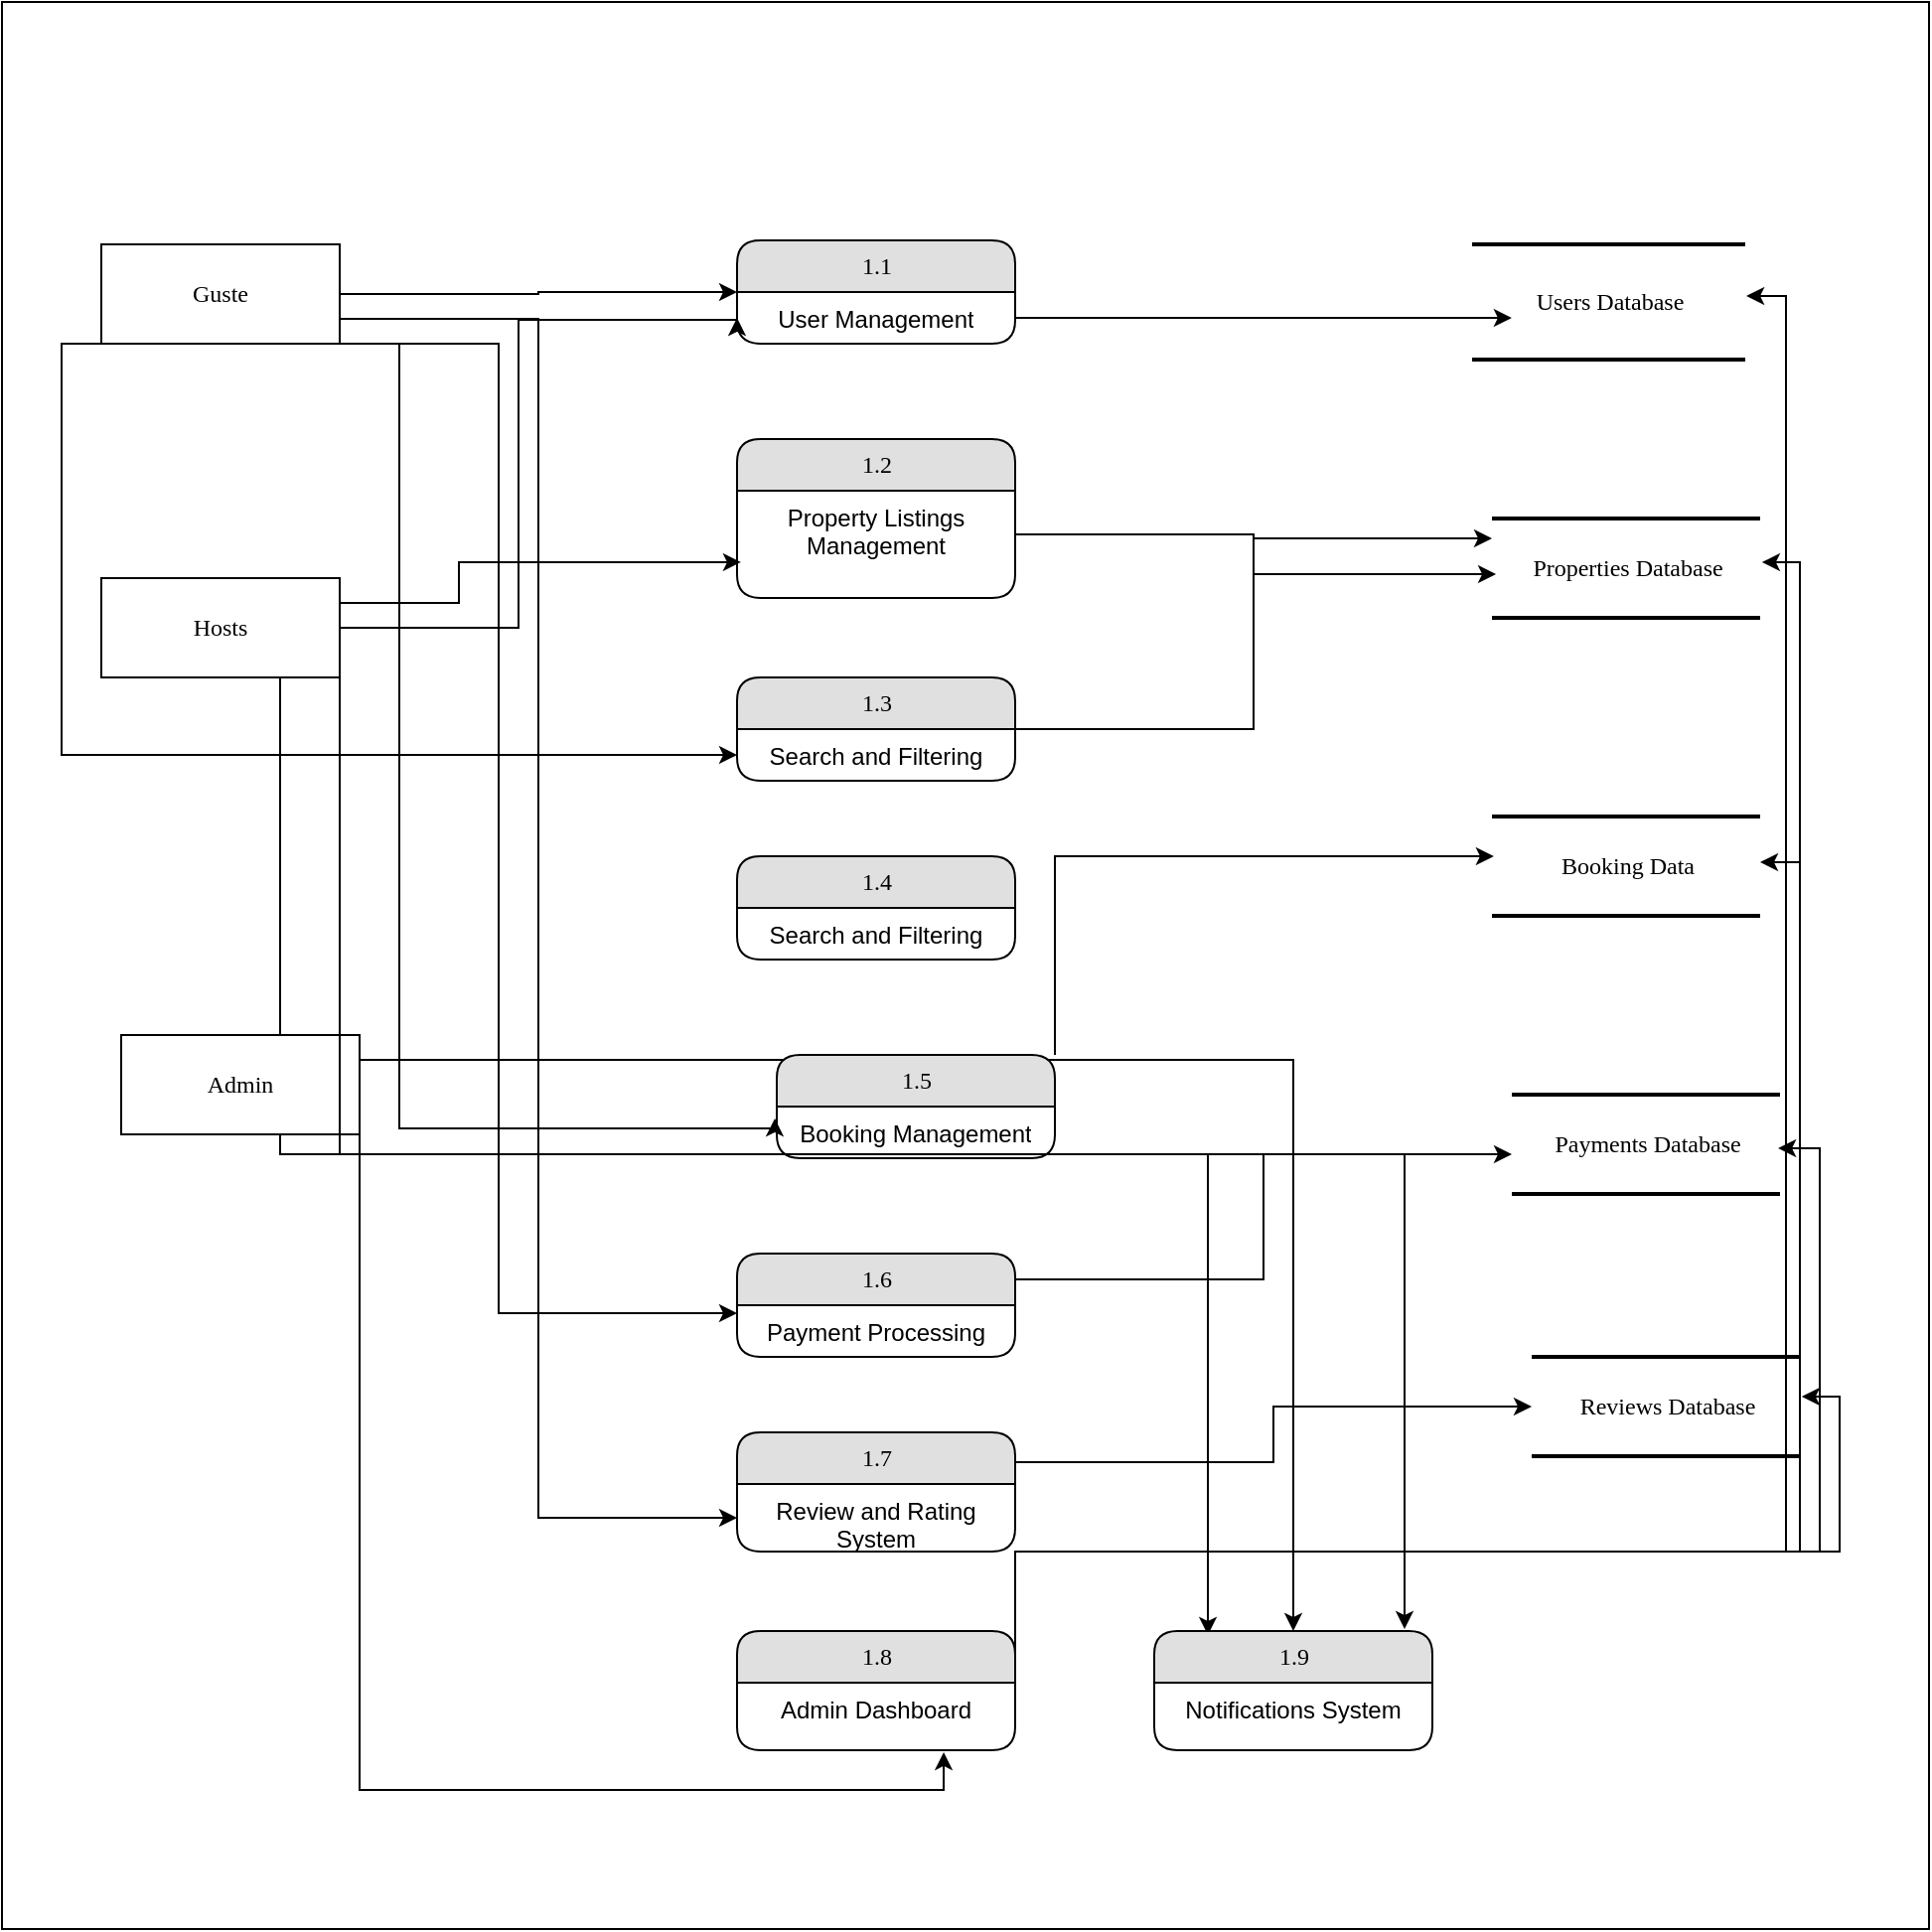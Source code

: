 <mxfile version="24.9.0">
  <diagram name="Page-1" id="52a04d89-c75d-2922-d76d-85b35f80e030">
    <mxGraphModel dx="1364" dy="1649" grid="1" gridSize="10" guides="1" tooltips="1" connect="1" arrows="1" fold="1" page="1" pageScale="1" pageWidth="1100" pageHeight="850" background="none" math="0" shadow="0">
      <root>
        <mxCell id="0" />
        <mxCell id="1" parent="0" />
        <mxCell id="ulJ9a3InAOpKc86OXInD-52" value="" style="whiteSpace=wrap;html=1;aspect=fixed;" vertex="1" parent="1">
          <mxGeometry x="10" y="-60" width="970" height="970" as="geometry" />
        </mxCell>
        <mxCell id="ulJ9a3InAOpKc86OXInD-1" value="Users Database" style="html=1;rounded=0;shadow=0;comic=0;labelBackgroundColor=none;strokeWidth=2;fontFamily=Verdana;fontSize=12;align=center;shape=mxgraph.ios7ui.horLines;" vertex="1" parent="1">
          <mxGeometry x="750" y="62" width="137.5" height="58" as="geometry" />
        </mxCell>
        <mxCell id="ulJ9a3InAOpKc86OXInD-34" style="edgeStyle=orthogonalEdgeStyle;rounded=0;orthogonalLoop=1;jettySize=auto;html=1;exitX=1;exitY=0.5;exitDx=0;exitDy=0;entryX=0;entryY=0.5;entryDx=0;entryDy=0;" edge="1" parent="1" source="ulJ9a3InAOpKc86OXInD-2" target="ulJ9a3InAOpKc86OXInD-3">
          <mxGeometry relative="1" as="geometry" />
        </mxCell>
        <mxCell id="ulJ9a3InAOpKc86OXInD-40" style="edgeStyle=orthogonalEdgeStyle;rounded=0;orthogonalLoop=1;jettySize=auto;html=1;exitX=0;exitY=1;exitDx=0;exitDy=0;entryX=0;entryY=0.5;entryDx=0;entryDy=0;" edge="1" parent="1" source="ulJ9a3InAOpKc86OXInD-2" target="ulJ9a3InAOpKc86OXInD-11">
          <mxGeometry relative="1" as="geometry">
            <Array as="points">
              <mxPoint x="40" y="112" />
              <mxPoint x="40" y="319" />
            </Array>
          </mxGeometry>
        </mxCell>
        <mxCell id="ulJ9a3InAOpKc86OXInD-48" style="edgeStyle=orthogonalEdgeStyle;rounded=0;orthogonalLoop=1;jettySize=auto;html=1;exitX=1;exitY=0.75;exitDx=0;exitDy=0;" edge="1" parent="1" source="ulJ9a3InAOpKc86OXInD-2" target="ulJ9a3InAOpKc86OXInD-22">
          <mxGeometry relative="1" as="geometry">
            <mxPoint x="370" y="690" as="targetPoint" />
          </mxGeometry>
        </mxCell>
        <mxCell id="ulJ9a3InAOpKc86OXInD-2" value="Guste" style="whiteSpace=wrap;html=1;rounded=0;shadow=0;comic=0;labelBackgroundColor=none;strokeWidth=1;fontFamily=Verdana;fontSize=12;align=center;" vertex="1" parent="1">
          <mxGeometry x="60" y="62" width="120" height="50" as="geometry" />
        </mxCell>
        <mxCell id="ulJ9a3InAOpKc86OXInD-3" value="1.1" style="swimlane;html=1;fontStyle=0;childLayout=stackLayout;horizontal=1;startSize=26;fillColor=#e0e0e0;horizontalStack=0;resizeParent=1;resizeLast=0;collapsible=1;marginBottom=0;swimlaneFillColor=#ffffff;align=center;rounded=1;shadow=0;comic=0;labelBackgroundColor=none;strokeWidth=1;fontFamily=Verdana;fontSize=12" vertex="1" parent="1">
          <mxGeometry x="380" y="60" width="140" height="52" as="geometry" />
        </mxCell>
        <mxCell id="ulJ9a3InAOpKc86OXInD-4" value="User Management" style="text;html=1;strokeColor=none;fillColor=none;spacingLeft=4;spacingRight=4;whiteSpace=wrap;overflow=hidden;rotatable=0;points=[[0,0.5],[1,0.5]];portConstraint=eastwest;align=center;" vertex="1" parent="ulJ9a3InAOpKc86OXInD-3">
          <mxGeometry y="26" width="140" height="26" as="geometry" />
        </mxCell>
        <mxCell id="ulJ9a3InAOpKc86OXInD-36" style="edgeStyle=orthogonalEdgeStyle;rounded=0;orthogonalLoop=1;jettySize=auto;html=1;exitX=1;exitY=0.5;exitDx=0;exitDy=0;entryX=0;entryY=0.5;entryDx=0;entryDy=0;" edge="1" parent="1" source="ulJ9a3InAOpKc86OXInD-5" target="ulJ9a3InAOpKc86OXInD-4">
          <mxGeometry relative="1" as="geometry">
            <Array as="points">
              <mxPoint x="270" y="255" />
              <mxPoint x="270" y="100" />
            </Array>
          </mxGeometry>
        </mxCell>
        <mxCell id="ulJ9a3InAOpKc86OXInD-49" style="edgeStyle=orthogonalEdgeStyle;rounded=0;orthogonalLoop=1;jettySize=auto;html=1;exitX=0.75;exitY=1;exitDx=0;exitDy=0;entryX=0.193;entryY=0.033;entryDx=0;entryDy=0;entryPerimeter=0;" edge="1" parent="1" source="ulJ9a3InAOpKc86OXInD-5" target="ulJ9a3InAOpKc86OXInD-25">
          <mxGeometry relative="1" as="geometry">
            <mxPoint x="610" y="750" as="targetPoint" />
          </mxGeometry>
        </mxCell>
        <mxCell id="ulJ9a3InAOpKc86OXInD-5" value="Hosts" style="whiteSpace=wrap;html=1;rounded=0;shadow=0;comic=0;labelBackgroundColor=none;strokeWidth=1;fontFamily=Verdana;fontSize=12;align=center;" vertex="1" parent="1">
          <mxGeometry x="60" y="230" width="120" height="50" as="geometry" />
        </mxCell>
        <mxCell id="ulJ9a3InAOpKc86OXInD-50" style="edgeStyle=orthogonalEdgeStyle;rounded=0;orthogonalLoop=1;jettySize=auto;html=1;exitX=1;exitY=0.25;exitDx=0;exitDy=0;entryX=0.5;entryY=0;entryDx=0;entryDy=0;" edge="1" parent="1" source="ulJ9a3InAOpKc86OXInD-6" target="ulJ9a3InAOpKc86OXInD-25">
          <mxGeometry relative="1" as="geometry" />
        </mxCell>
        <mxCell id="ulJ9a3InAOpKc86OXInD-6" value="Admin" style="whiteSpace=wrap;html=1;rounded=0;shadow=0;comic=0;labelBackgroundColor=none;strokeWidth=1;fontFamily=Verdana;fontSize=12;align=center;" vertex="1" parent="1">
          <mxGeometry x="70" y="460" width="120" height="50" as="geometry" />
        </mxCell>
        <mxCell id="ulJ9a3InAOpKc86OXInD-7" value="1.2" style="swimlane;html=1;fontStyle=0;childLayout=stackLayout;horizontal=1;startSize=26;fillColor=#e0e0e0;horizontalStack=0;resizeParent=1;resizeLast=0;collapsible=1;marginBottom=0;swimlaneFillColor=#ffffff;align=center;rounded=1;shadow=0;comic=0;labelBackgroundColor=none;strokeWidth=1;fontFamily=Verdana;fontSize=12" vertex="1" parent="1">
          <mxGeometry x="380" y="160" width="140" height="80" as="geometry" />
        </mxCell>
        <mxCell id="ulJ9a3InAOpKc86OXInD-8" value="Property Listings Management" style="text;html=1;strokeColor=none;fillColor=none;spacingLeft=4;spacingRight=4;whiteSpace=wrap;overflow=hidden;rotatable=0;points=[[0,0.5],[1,0.5]];portConstraint=eastwest;align=center;" vertex="1" parent="ulJ9a3InAOpKc86OXInD-7">
          <mxGeometry y="26" width="140" height="44" as="geometry" />
        </mxCell>
        <mxCell id="ulJ9a3InAOpKc86OXInD-9" value="Properties Database" style="html=1;rounded=0;shadow=0;comic=0;labelBackgroundColor=none;strokeWidth=2;fontFamily=Verdana;fontSize=12;align=center;shape=mxgraph.ios7ui.horLines;" vertex="1" parent="1">
          <mxGeometry x="760" y="200" width="135" height="50" as="geometry" />
        </mxCell>
        <mxCell id="ulJ9a3InAOpKc86OXInD-10" value="1.3" style="swimlane;html=1;fontStyle=0;childLayout=stackLayout;horizontal=1;startSize=26;fillColor=#e0e0e0;horizontalStack=0;resizeParent=1;resizeLast=0;collapsible=1;marginBottom=0;swimlaneFillColor=#ffffff;align=center;rounded=1;shadow=0;comic=0;labelBackgroundColor=none;strokeWidth=1;fontFamily=Verdana;fontSize=12" vertex="1" parent="1">
          <mxGeometry x="380" y="280" width="140" height="52" as="geometry" />
        </mxCell>
        <mxCell id="ulJ9a3InAOpKc86OXInD-11" value="Search and Filtering" style="text;html=1;strokeColor=none;fillColor=none;spacingLeft=4;spacingRight=4;whiteSpace=wrap;overflow=hidden;rotatable=0;points=[[0,0.5],[1,0.5]];portConstraint=eastwest;align=center;" vertex="1" parent="ulJ9a3InAOpKc86OXInD-10">
          <mxGeometry y="26" width="140" height="26" as="geometry" />
        </mxCell>
        <mxCell id="ulJ9a3InAOpKc86OXInD-12" value="1.4" style="swimlane;html=1;fontStyle=0;childLayout=stackLayout;horizontal=1;startSize=26;fillColor=#e0e0e0;horizontalStack=0;resizeParent=1;resizeLast=0;collapsible=1;marginBottom=0;swimlaneFillColor=#ffffff;align=center;rounded=1;shadow=0;comic=0;labelBackgroundColor=none;strokeWidth=1;fontFamily=Verdana;fontSize=12" vertex="1" parent="1">
          <mxGeometry x="380" y="370" width="140" height="52" as="geometry" />
        </mxCell>
        <mxCell id="ulJ9a3InAOpKc86OXInD-13" value="Search and Filtering" style="text;html=1;strokeColor=none;fillColor=none;spacingLeft=4;spacingRight=4;whiteSpace=wrap;overflow=hidden;rotatable=0;points=[[0,0.5],[1,0.5]];portConstraint=eastwest;align=center;" vertex="1" parent="ulJ9a3InAOpKc86OXInD-12">
          <mxGeometry y="26" width="140" height="26" as="geometry" />
        </mxCell>
        <mxCell id="ulJ9a3InAOpKc86OXInD-14" value="Booking Data" style="html=1;rounded=0;shadow=0;comic=0;labelBackgroundColor=none;strokeWidth=2;fontFamily=Verdana;fontSize=12;align=center;shape=mxgraph.ios7ui.horLines;" vertex="1" parent="1">
          <mxGeometry x="760" y="350" width="135" height="50" as="geometry" />
        </mxCell>
        <mxCell id="ulJ9a3InAOpKc86OXInD-15" value="Payments Database" style="html=1;rounded=0;shadow=0;comic=0;labelBackgroundColor=none;strokeWidth=2;fontFamily=Verdana;fontSize=12;align=center;shape=mxgraph.ios7ui.horLines;" vertex="1" parent="1">
          <mxGeometry x="770" y="490" width="135" height="50" as="geometry" />
        </mxCell>
        <mxCell id="ulJ9a3InAOpKc86OXInD-16" value="Reviews Database" style="html=1;rounded=0;shadow=0;comic=0;labelBackgroundColor=none;strokeWidth=2;fontFamily=Verdana;fontSize=12;align=center;shape=mxgraph.ios7ui.horLines;" vertex="1" parent="1">
          <mxGeometry x="780" y="622" width="135" height="50" as="geometry" />
        </mxCell>
        <mxCell id="ulJ9a3InAOpKc86OXInD-17" value="1.5" style="swimlane;html=1;fontStyle=0;childLayout=stackLayout;horizontal=1;startSize=26;fillColor=#e0e0e0;horizontalStack=0;resizeParent=1;resizeLast=0;collapsible=1;marginBottom=0;swimlaneFillColor=#ffffff;align=center;rounded=1;shadow=0;comic=0;labelBackgroundColor=none;strokeWidth=1;fontFamily=Verdana;fontSize=12" vertex="1" parent="1">
          <mxGeometry x="400" y="470" width="140" height="52" as="geometry" />
        </mxCell>
        <mxCell id="ulJ9a3InAOpKc86OXInD-18" value="Booking Management" style="text;html=1;strokeColor=none;fillColor=none;spacingLeft=4;spacingRight=4;whiteSpace=wrap;overflow=hidden;rotatable=0;points=[[0,0.5],[1,0.5]];portConstraint=eastwest;align=center;" vertex="1" parent="ulJ9a3InAOpKc86OXInD-17">
          <mxGeometry y="26" width="140" height="26" as="geometry" />
        </mxCell>
        <mxCell id="ulJ9a3InAOpKc86OXInD-19" value="1.6" style="swimlane;html=1;fontStyle=0;childLayout=stackLayout;horizontal=1;startSize=26;fillColor=#e0e0e0;horizontalStack=0;resizeParent=1;resizeLast=0;collapsible=1;marginBottom=0;swimlaneFillColor=#ffffff;align=center;rounded=1;shadow=0;comic=0;labelBackgroundColor=none;strokeWidth=1;fontFamily=Verdana;fontSize=12" vertex="1" parent="1">
          <mxGeometry x="380" y="570" width="140" height="52" as="geometry" />
        </mxCell>
        <mxCell id="ulJ9a3InAOpKc86OXInD-20" value="Payment Processing" style="text;html=1;strokeColor=none;fillColor=none;spacingLeft=4;spacingRight=4;whiteSpace=wrap;overflow=hidden;rotatable=0;points=[[0,0.5],[1,0.5]];portConstraint=eastwest;align=center;" vertex="1" parent="ulJ9a3InAOpKc86OXInD-19">
          <mxGeometry y="26" width="140" height="26" as="geometry" />
        </mxCell>
        <mxCell id="ulJ9a3InAOpKc86OXInD-47" style="edgeStyle=orthogonalEdgeStyle;rounded=0;orthogonalLoop=1;jettySize=auto;html=1;exitX=1;exitY=0.25;exitDx=0;exitDy=0;" edge="1" parent="1" source="ulJ9a3InAOpKc86OXInD-21" target="ulJ9a3InAOpKc86OXInD-16">
          <mxGeometry relative="1" as="geometry" />
        </mxCell>
        <mxCell id="ulJ9a3InAOpKc86OXInD-21" value="1.7" style="swimlane;html=1;fontStyle=0;childLayout=stackLayout;horizontal=1;startSize=26;fillColor=#e0e0e0;horizontalStack=0;resizeParent=1;resizeLast=0;collapsible=1;marginBottom=0;swimlaneFillColor=#ffffff;align=center;rounded=1;shadow=0;comic=0;labelBackgroundColor=none;strokeWidth=1;fontFamily=Verdana;fontSize=12" vertex="1" parent="1">
          <mxGeometry x="380" y="660" width="140" height="60" as="geometry" />
        </mxCell>
        <mxCell id="ulJ9a3InAOpKc86OXInD-22" value="Review and Rating System" style="text;html=1;strokeColor=none;fillColor=none;spacingLeft=4;spacingRight=4;whiteSpace=wrap;overflow=hidden;rotatable=0;points=[[0,0.5],[1,0.5]];portConstraint=eastwest;align=center;" vertex="1" parent="ulJ9a3InAOpKc86OXInD-21">
          <mxGeometry y="26" width="140" height="34" as="geometry" />
        </mxCell>
        <mxCell id="ulJ9a3InAOpKc86OXInD-23" value="1.8" style="swimlane;html=1;fontStyle=0;childLayout=stackLayout;horizontal=1;startSize=26;fillColor=#e0e0e0;horizontalStack=0;resizeParent=1;resizeLast=0;collapsible=1;marginBottom=0;swimlaneFillColor=#ffffff;align=center;rounded=1;shadow=0;comic=0;labelBackgroundColor=none;strokeWidth=1;fontFamily=Verdana;fontSize=12" vertex="1" parent="1">
          <mxGeometry x="380" y="760" width="140" height="60" as="geometry" />
        </mxCell>
        <mxCell id="ulJ9a3InAOpKc86OXInD-24" value="Admin Dashboard" style="text;html=1;strokeColor=none;fillColor=none;spacingLeft=4;spacingRight=4;whiteSpace=wrap;overflow=hidden;rotatable=0;points=[[0,0.5],[1,0.5]];portConstraint=eastwest;align=center;" vertex="1" parent="ulJ9a3InAOpKc86OXInD-23">
          <mxGeometry y="26" width="140" height="34" as="geometry" />
        </mxCell>
        <mxCell id="ulJ9a3InAOpKc86OXInD-27" style="edgeStyle=orthogonalEdgeStyle;rounded=0;orthogonalLoop=1;jettySize=auto;html=1;exitX=1;exitY=0.25;exitDx=0;exitDy=0;entryX=1.004;entryY=0.448;entryDx=0;entryDy=0;entryPerimeter=0;" edge="1" parent="1" source="ulJ9a3InAOpKc86OXInD-23" target="ulJ9a3InAOpKc86OXInD-1">
          <mxGeometry relative="1" as="geometry">
            <Array as="points">
              <mxPoint x="520" y="720" />
              <mxPoint x="908" y="720" />
              <mxPoint x="908" y="88" />
            </Array>
          </mxGeometry>
        </mxCell>
        <mxCell id="ulJ9a3InAOpKc86OXInD-25" value="1.9" style="swimlane;html=1;fontStyle=0;childLayout=stackLayout;horizontal=1;startSize=26;fillColor=#e0e0e0;horizontalStack=0;resizeParent=1;resizeLast=0;collapsible=1;marginBottom=0;swimlaneFillColor=#ffffff;align=center;rounded=1;shadow=0;comic=0;labelBackgroundColor=none;strokeWidth=1;fontFamily=Verdana;fontSize=12" vertex="1" parent="1">
          <mxGeometry x="590" y="760" width="140" height="60" as="geometry" />
        </mxCell>
        <mxCell id="ulJ9a3InAOpKc86OXInD-26" value="Notifications System" style="text;html=1;strokeColor=none;fillColor=none;spacingLeft=4;spacingRight=4;whiteSpace=wrap;overflow=hidden;rotatable=0;points=[[0,0.5],[1,0.5]];portConstraint=eastwest;align=center;" vertex="1" parent="ulJ9a3InAOpKc86OXInD-25">
          <mxGeometry y="26" width="140" height="34" as="geometry" />
        </mxCell>
        <mxCell id="ulJ9a3InAOpKc86OXInD-28" style="edgeStyle=orthogonalEdgeStyle;rounded=0;orthogonalLoop=1;jettySize=auto;html=1;entryX=1.007;entryY=0.44;entryDx=0;entryDy=0;entryPerimeter=0;" edge="1" parent="1" target="ulJ9a3InAOpKc86OXInD-9">
          <mxGeometry relative="1" as="geometry">
            <mxPoint x="520" y="770" as="sourcePoint" />
            <Array as="points">
              <mxPoint x="520" y="720" />
              <mxPoint x="915" y="720" />
              <mxPoint x="915" y="222" />
            </Array>
          </mxGeometry>
        </mxCell>
        <mxCell id="ulJ9a3InAOpKc86OXInD-29" style="edgeStyle=orthogonalEdgeStyle;rounded=0;orthogonalLoop=1;jettySize=auto;html=1;exitX=1;exitY=0.25;exitDx=0;exitDy=0;entryX=1;entryY=0.46;entryDx=0;entryDy=0;entryPerimeter=0;" edge="1" parent="1" source="ulJ9a3InAOpKc86OXInD-23" target="ulJ9a3InAOpKc86OXInD-14">
          <mxGeometry relative="1" as="geometry">
            <Array as="points">
              <mxPoint x="520" y="720" />
              <mxPoint x="915" y="720" />
              <mxPoint x="915" y="373" />
            </Array>
          </mxGeometry>
        </mxCell>
        <mxCell id="ulJ9a3InAOpKc86OXInD-30" style="edgeStyle=orthogonalEdgeStyle;rounded=0;orthogonalLoop=1;jettySize=auto;html=1;entryX=0.993;entryY=0.54;entryDx=0;entryDy=0;entryPerimeter=0;" edge="1" parent="1" target="ulJ9a3InAOpKc86OXInD-15">
          <mxGeometry relative="1" as="geometry">
            <mxPoint x="520" y="770" as="sourcePoint" />
            <Array as="points">
              <mxPoint x="520" y="720" />
              <mxPoint x="925" y="720" />
              <mxPoint x="925" y="517" />
            </Array>
          </mxGeometry>
        </mxCell>
        <mxCell id="ulJ9a3InAOpKc86OXInD-32" style="edgeStyle=orthogonalEdgeStyle;rounded=0;orthogonalLoop=1;jettySize=auto;html=1;entryX=1.007;entryY=0.4;entryDx=0;entryDy=0;entryPerimeter=0;" edge="1" parent="1" target="ulJ9a3InAOpKc86OXInD-16">
          <mxGeometry relative="1" as="geometry">
            <mxPoint x="520" y="770" as="sourcePoint" />
            <Array as="points">
              <mxPoint x="520" y="720" />
              <mxPoint x="935" y="720" />
              <mxPoint x="935" y="642" />
            </Array>
          </mxGeometry>
        </mxCell>
        <mxCell id="ulJ9a3InAOpKc86OXInD-33" style="edgeStyle=orthogonalEdgeStyle;rounded=0;orthogonalLoop=1;jettySize=auto;html=1;exitX=1;exitY=1;exitDx=0;exitDy=0;entryX=0.743;entryY=1.029;entryDx=0;entryDy=0;entryPerimeter=0;" edge="1" parent="1" source="ulJ9a3InAOpKc86OXInD-6" target="ulJ9a3InAOpKc86OXInD-24">
          <mxGeometry relative="1" as="geometry" />
        </mxCell>
        <mxCell id="ulJ9a3InAOpKc86OXInD-37" style="edgeStyle=orthogonalEdgeStyle;rounded=0;orthogonalLoop=1;jettySize=auto;html=1;exitX=1;exitY=0.5;exitDx=0;exitDy=0;entryX=0.145;entryY=0.638;entryDx=0;entryDy=0;entryPerimeter=0;" edge="1" parent="1" source="ulJ9a3InAOpKc86OXInD-4" target="ulJ9a3InAOpKc86OXInD-1">
          <mxGeometry relative="1" as="geometry" />
        </mxCell>
        <mxCell id="ulJ9a3InAOpKc86OXInD-38" style="edgeStyle=orthogonalEdgeStyle;rounded=0;orthogonalLoop=1;jettySize=auto;html=1;exitX=1;exitY=0.25;exitDx=0;exitDy=0;entryX=0.014;entryY=0.818;entryDx=0;entryDy=0;entryPerimeter=0;" edge="1" parent="1" source="ulJ9a3InAOpKc86OXInD-5" target="ulJ9a3InAOpKc86OXInD-8">
          <mxGeometry relative="1" as="geometry">
            <Array as="points">
              <mxPoint x="240" y="243" />
              <mxPoint x="240" y="222" />
            </Array>
          </mxGeometry>
        </mxCell>
        <mxCell id="ulJ9a3InAOpKc86OXInD-39" style="edgeStyle=orthogonalEdgeStyle;rounded=0;orthogonalLoop=1;jettySize=auto;html=1;exitX=1;exitY=0.5;exitDx=0;exitDy=0;entryX=0.015;entryY=0.56;entryDx=0;entryDy=0;entryPerimeter=0;" edge="1" parent="1" source="ulJ9a3InAOpKc86OXInD-8" target="ulJ9a3InAOpKc86OXInD-9">
          <mxGeometry relative="1" as="geometry" />
        </mxCell>
        <mxCell id="ulJ9a3InAOpKc86OXInD-41" style="edgeStyle=orthogonalEdgeStyle;rounded=0;orthogonalLoop=1;jettySize=auto;html=1;exitX=1;exitY=0.5;exitDx=0;exitDy=0;entryX=0;entryY=0.2;entryDx=0;entryDy=0;entryPerimeter=0;" edge="1" parent="1" source="ulJ9a3InAOpKc86OXInD-10" target="ulJ9a3InAOpKc86OXInD-9">
          <mxGeometry relative="1" as="geometry" />
        </mxCell>
        <mxCell id="ulJ9a3InAOpKc86OXInD-42" style="edgeStyle=orthogonalEdgeStyle;rounded=0;orthogonalLoop=1;jettySize=auto;html=1;exitX=1;exitY=1;exitDx=0;exitDy=0;entryX=-0.007;entryY=0.231;entryDx=0;entryDy=0;entryPerimeter=0;" edge="1" parent="1" source="ulJ9a3InAOpKc86OXInD-2" target="ulJ9a3InAOpKc86OXInD-18">
          <mxGeometry relative="1" as="geometry">
            <Array as="points">
              <mxPoint x="210" y="112" />
              <mxPoint x="210" y="507" />
            </Array>
          </mxGeometry>
        </mxCell>
        <mxCell id="ulJ9a3InAOpKc86OXInD-43" style="edgeStyle=orthogonalEdgeStyle;rounded=0;orthogonalLoop=1;jettySize=auto;html=1;exitX=1;exitY=0;exitDx=0;exitDy=0;entryX=0.007;entryY=0.4;entryDx=0;entryDy=0;entryPerimeter=0;" edge="1" parent="1" source="ulJ9a3InAOpKc86OXInD-17" target="ulJ9a3InAOpKc86OXInD-14">
          <mxGeometry relative="1" as="geometry" />
        </mxCell>
        <mxCell id="ulJ9a3InAOpKc86OXInD-44" style="edgeStyle=orthogonalEdgeStyle;rounded=0;orthogonalLoop=1;jettySize=auto;html=1;exitX=1;exitY=0.25;exitDx=0;exitDy=0;entryX=0;entryY=0.6;entryDx=0;entryDy=0;entryPerimeter=0;" edge="1" parent="1" source="ulJ9a3InAOpKc86OXInD-19" target="ulJ9a3InAOpKc86OXInD-15">
          <mxGeometry relative="1" as="geometry" />
        </mxCell>
        <mxCell id="ulJ9a3InAOpKc86OXInD-45" style="edgeStyle=orthogonalEdgeStyle;rounded=0;orthogonalLoop=1;jettySize=auto;html=1;exitX=1;exitY=1;exitDx=0;exitDy=0;entryX=0;entryY=0.154;entryDx=0;entryDy=0;entryPerimeter=0;" edge="1" parent="1" source="ulJ9a3InAOpKc86OXInD-2" target="ulJ9a3InAOpKc86OXInD-20">
          <mxGeometry relative="1" as="geometry">
            <Array as="points">
              <mxPoint x="260" y="112" />
              <mxPoint x="260" y="600" />
            </Array>
          </mxGeometry>
        </mxCell>
        <mxCell id="ulJ9a3InAOpKc86OXInD-51" style="edgeStyle=orthogonalEdgeStyle;rounded=0;orthogonalLoop=1;jettySize=auto;html=1;exitX=1;exitY=1;exitDx=0;exitDy=0;entryX=0.9;entryY=-0.017;entryDx=0;entryDy=0;entryPerimeter=0;" edge="1" parent="1" source="ulJ9a3InAOpKc86OXInD-5" target="ulJ9a3InAOpKc86OXInD-25">
          <mxGeometry relative="1" as="geometry" />
        </mxCell>
      </root>
    </mxGraphModel>
  </diagram>
</mxfile>
